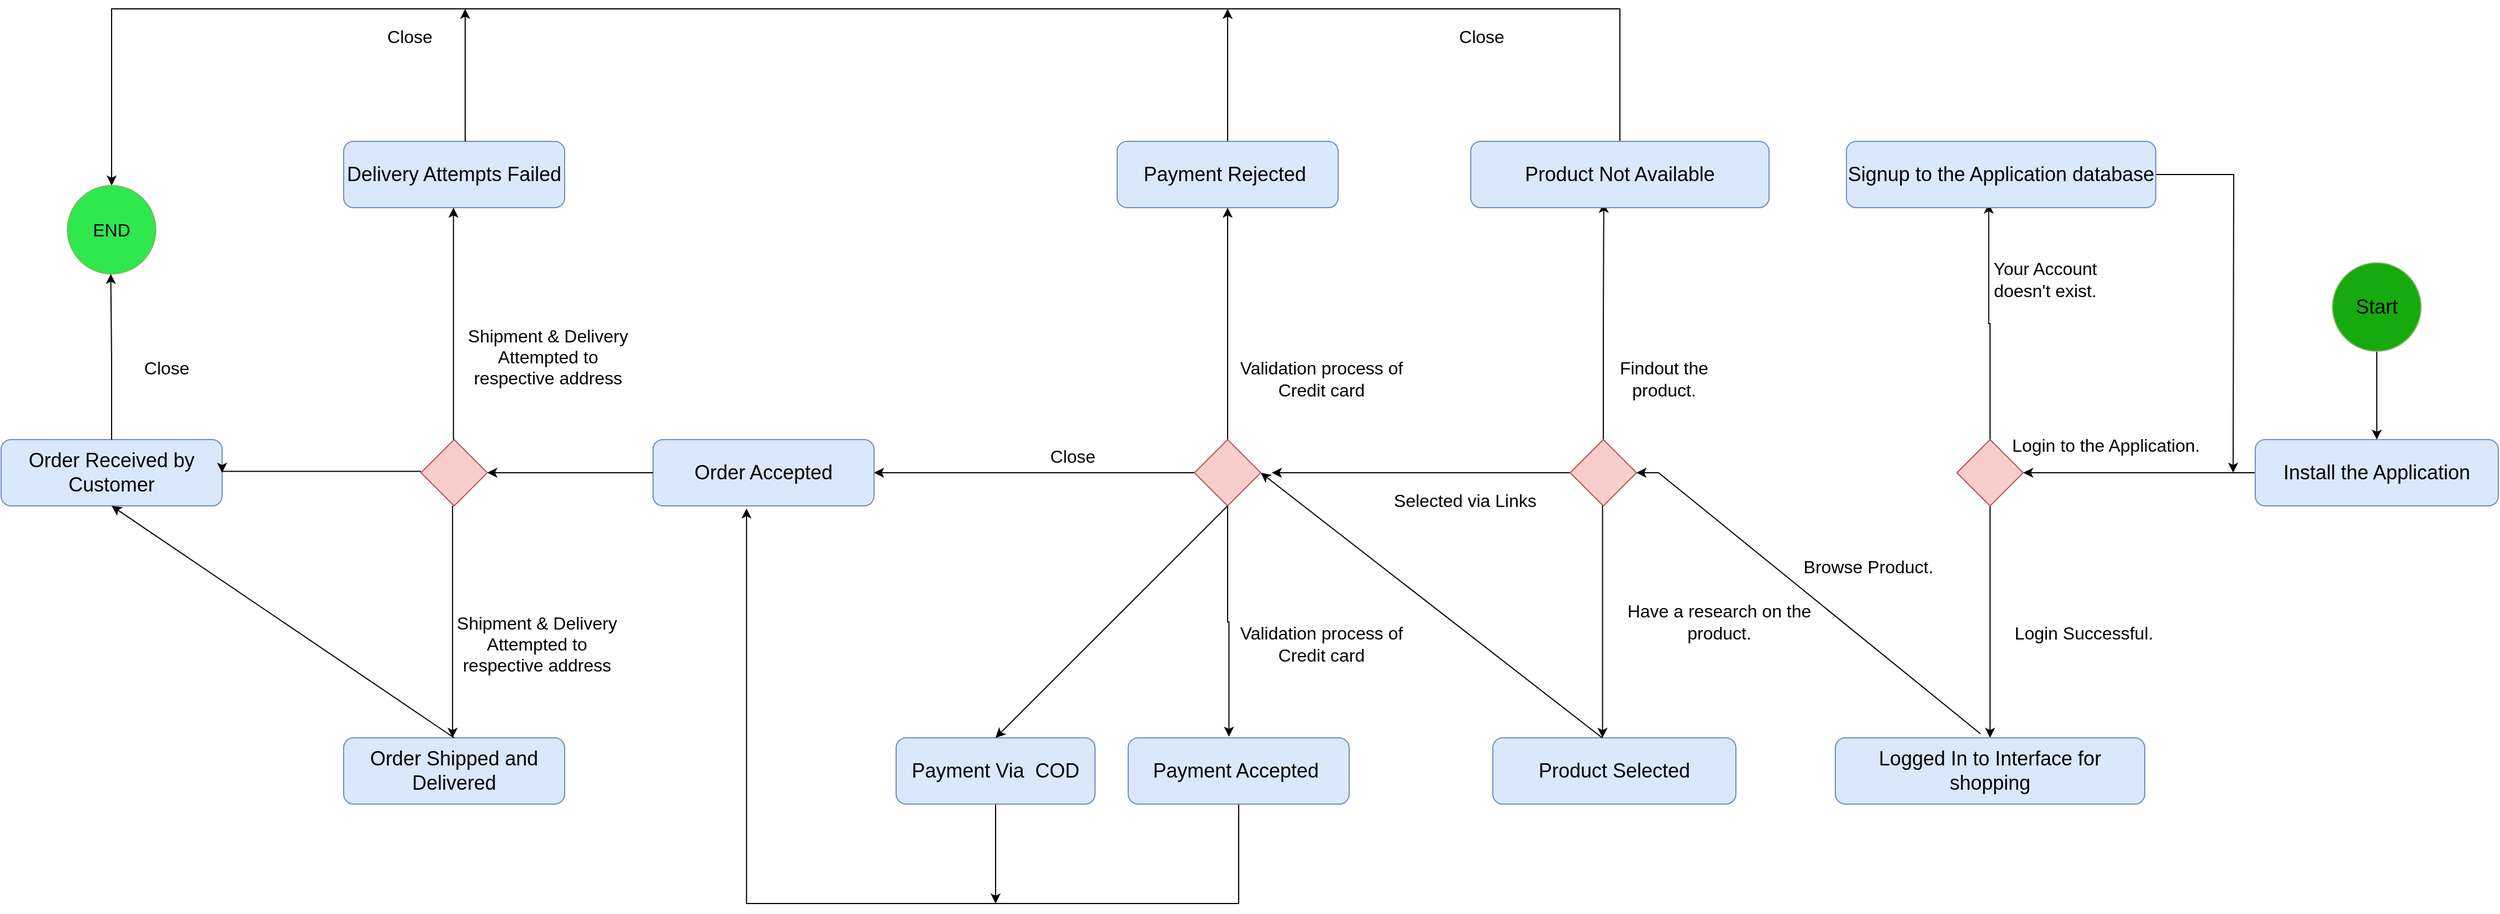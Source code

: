 <mxfile version="21.6.5" type="device">
  <diagram name="Page-1" id="KFWyNAkvFDyuqFReLJ0U">
    <mxGraphModel dx="3300" dy="776" grid="1" gridSize="10" guides="1" tooltips="1" connect="1" arrows="1" fold="1" page="1" pageScale="1" pageWidth="850" pageHeight="1100" math="0" shadow="0">
      <root>
        <mxCell id="0" />
        <mxCell id="1" parent="0" />
        <mxCell id="EikRMOJNgaciuxQQeeB3-3" style="edgeStyle=orthogonalEdgeStyle;rounded=0;orthogonalLoop=1;jettySize=auto;html=1;entryX=0.5;entryY=0;entryDx=0;entryDy=0;" parent="1" source="EikRMOJNgaciuxQQeeB3-1" target="EikRMOJNgaciuxQQeeB3-2" edge="1">
          <mxGeometry relative="1" as="geometry" />
        </mxCell>
        <mxCell id="EikRMOJNgaciuxQQeeB3-1" value="&lt;font style=&quot;font-size: 18px;&quot;&gt;Start&lt;/font&gt;" style="ellipse;whiteSpace=wrap;html=1;aspect=fixed;fillColor=#16aa0e;strokeColor=#82b366;" parent="1" vertex="1">
          <mxGeometry x="610" y="510" width="80" height="80" as="geometry" />
        </mxCell>
        <mxCell id="EikRMOJNgaciuxQQeeB3-8" style="edgeStyle=orthogonalEdgeStyle;rounded=0;orthogonalLoop=1;jettySize=auto;html=1;entryX=1;entryY=0.5;entryDx=0;entryDy=0;" parent="1" source="EikRMOJNgaciuxQQeeB3-2" target="EikRMOJNgaciuxQQeeB3-4" edge="1">
          <mxGeometry relative="1" as="geometry" />
        </mxCell>
        <mxCell id="EikRMOJNgaciuxQQeeB3-2" value="&lt;font style=&quot;font-size: 18px;&quot;&gt;Install the Application&lt;/font&gt;" style="rounded=1;whiteSpace=wrap;html=1;fillColor=#dae8fc;strokeColor=#6c8ebf;" parent="1" vertex="1">
          <mxGeometry x="540" y="670" width="220" height="60" as="geometry" />
        </mxCell>
        <mxCell id="EikRMOJNgaciuxQQeeB3-10" style="edgeStyle=orthogonalEdgeStyle;rounded=0;orthogonalLoop=1;jettySize=auto;html=1;" parent="1" source="EikRMOJNgaciuxQQeeB3-4" target="EikRMOJNgaciuxQQeeB3-9" edge="1">
          <mxGeometry relative="1" as="geometry" />
        </mxCell>
        <mxCell id="EikRMOJNgaciuxQQeeB3-14" style="edgeStyle=orthogonalEdgeStyle;rounded=0;orthogonalLoop=1;jettySize=auto;html=1;entryX=0.46;entryY=0.939;entryDx=0;entryDy=0;entryPerimeter=0;" parent="1" source="EikRMOJNgaciuxQQeeB3-4" target="EikRMOJNgaciuxQQeeB3-11" edge="1">
          <mxGeometry relative="1" as="geometry" />
        </mxCell>
        <mxCell id="EikRMOJNgaciuxQQeeB3-4" value="" style="rhombus;whiteSpace=wrap;html=1;fillColor=#f8cecc;strokeColor=#b85450;" parent="1" vertex="1">
          <mxGeometry x="270" y="670" width="60" height="60" as="geometry" />
        </mxCell>
        <mxCell id="EikRMOJNgaciuxQQeeB3-5" value="&lt;font style=&quot;font-size: 16px;&quot;&gt;Login to the Application.&lt;/font&gt;" style="text;html=1;strokeColor=none;fillColor=none;align=center;verticalAlign=middle;whiteSpace=wrap;rounded=0;" parent="1" vertex="1">
          <mxGeometry x="310" y="660" width="190" height="30" as="geometry" />
        </mxCell>
        <mxCell id="EikRMOJNgaciuxQQeeB3-9" value="&lt;font style=&quot;font-size: 18px;&quot;&gt;Logged In to Interface for shopping&lt;/font&gt;" style="rounded=1;whiteSpace=wrap;html=1;fillColor=#dae8fc;strokeColor=#6c8ebf;" parent="1" vertex="1">
          <mxGeometry x="160" y="940" width="280" height="60" as="geometry" />
        </mxCell>
        <mxCell id="EikRMOJNgaciuxQQeeB3-15" style="edgeStyle=orthogonalEdgeStyle;rounded=0;orthogonalLoop=1;jettySize=auto;html=1;" parent="1" source="EikRMOJNgaciuxQQeeB3-11" edge="1">
          <mxGeometry relative="1" as="geometry">
            <mxPoint x="520" y="700" as="targetPoint" />
          </mxGeometry>
        </mxCell>
        <mxCell id="EikRMOJNgaciuxQQeeB3-11" value="&lt;font style=&quot;font-size: 18px;&quot;&gt;Signup to the Application database&lt;/font&gt;" style="rounded=1;whiteSpace=wrap;html=1;fillColor=#dae8fc;strokeColor=#6c8ebf;" parent="1" vertex="1">
          <mxGeometry x="170" y="400" width="280" height="60" as="geometry" />
        </mxCell>
        <mxCell id="EikRMOJNgaciuxQQeeB3-12" value="&lt;font style=&quot;font-size: 16px;&quot;&gt;Login Successful.&lt;/font&gt;" style="text;html=1;strokeColor=none;fillColor=none;align=center;verticalAlign=middle;whiteSpace=wrap;rounded=0;" parent="1" vertex="1">
          <mxGeometry x="310" y="830" width="150" height="30" as="geometry" />
        </mxCell>
        <mxCell id="EikRMOJNgaciuxQQeeB3-16" value="&lt;font style=&quot;font-size: 16px;&quot;&gt;Your Account doesn&#39;t exist.&lt;/font&gt;" style="text;html=1;strokeColor=none;fillColor=none;align=center;verticalAlign=middle;whiteSpace=wrap;rounded=0;rotation=0;" parent="1" vertex="1">
          <mxGeometry x="275" y="510" width="150" height="30" as="geometry" />
        </mxCell>
        <mxCell id="EikRMOJNgaciuxQQeeB3-29" style="edgeStyle=orthogonalEdgeStyle;rounded=0;orthogonalLoop=1;jettySize=auto;html=1;entryX=0.446;entryY=0.928;entryDx=0;entryDy=0;entryPerimeter=0;" parent="1" source="EikRMOJNgaciuxQQeeB3-19" target="EikRMOJNgaciuxQQeeB3-28" edge="1">
          <mxGeometry relative="1" as="geometry" />
        </mxCell>
        <mxCell id="EikRMOJNgaciuxQQeeB3-38" style="edgeStyle=orthogonalEdgeStyle;rounded=0;orthogonalLoop=1;jettySize=auto;html=1;" parent="1" source="EikRMOJNgaciuxQQeeB3-19" edge="1">
          <mxGeometry relative="1" as="geometry">
            <mxPoint x="-350" y="700" as="targetPoint" />
          </mxGeometry>
        </mxCell>
        <mxCell id="EikRMOJNgaciuxQQeeB3-19" value="" style="rhombus;whiteSpace=wrap;html=1;fillColor=#f8cecc;strokeColor=#b85450;" parent="1" vertex="1">
          <mxGeometry x="-80" y="670" width="60" height="60" as="geometry" />
        </mxCell>
        <mxCell id="EikRMOJNgaciuxQQeeB3-23" value="" style="endArrow=classic;html=1;rounded=0;exitX=0.469;exitY=-0.061;exitDx=0;exitDy=0;exitPerimeter=0;entryX=1;entryY=0.5;entryDx=0;entryDy=0;" parent="1" source="EikRMOJNgaciuxQQeeB3-9" target="EikRMOJNgaciuxQQeeB3-19" edge="1">
          <mxGeometry width="50" height="50" relative="1" as="geometry">
            <mxPoint x="210" y="730" as="sourcePoint" />
            <mxPoint y="710" as="targetPoint" />
            <Array as="points">
              <mxPoint y="700" />
            </Array>
          </mxGeometry>
        </mxCell>
        <mxCell id="EikRMOJNgaciuxQQeeB3-25" value="&lt;font style=&quot;font-size: 16px;&quot;&gt;Browse Product.&lt;/font&gt;" style="text;html=1;strokeColor=none;fillColor=none;align=center;verticalAlign=middle;whiteSpace=wrap;rounded=0;" parent="1" vertex="1">
          <mxGeometry x="100" y="770" width="180" height="30" as="geometry" />
        </mxCell>
        <mxCell id="EikRMOJNgaciuxQQeeB3-26" value="&lt;font style=&quot;font-size: 18px;&quot;&gt;Product Selected&lt;/font&gt;" style="rounded=1;whiteSpace=wrap;html=1;fillColor=#dae8fc;strokeColor=#6c8ebf;" parent="1" vertex="1">
          <mxGeometry x="-150" y="940" width="220" height="60" as="geometry" />
        </mxCell>
        <mxCell id="EikRMOJNgaciuxQQeeB3-60" style="edgeStyle=orthogonalEdgeStyle;rounded=0;orthogonalLoop=1;jettySize=auto;html=1;entryX=0.5;entryY=0;entryDx=0;entryDy=0;" parent="1" source="EikRMOJNgaciuxQQeeB3-28" target="EikRMOJNgaciuxQQeeB3-30" edge="1">
          <mxGeometry relative="1" as="geometry">
            <Array as="points">
              <mxPoint x="-35" y="280" />
              <mxPoint x="-1400" y="280" />
            </Array>
          </mxGeometry>
        </mxCell>
        <mxCell id="EikRMOJNgaciuxQQeeB3-28" value="&lt;font style=&quot;font-size: 18px;&quot;&gt;Product Not Available&lt;/font&gt;" style="rounded=1;whiteSpace=wrap;html=1;fillColor=#dae8fc;strokeColor=#6c8ebf;" parent="1" vertex="1">
          <mxGeometry x="-170" y="400" width="270" height="60" as="geometry" />
        </mxCell>
        <mxCell id="EikRMOJNgaciuxQQeeB3-30" value="&lt;font style=&quot;font-size: 16px;&quot;&gt;END&lt;/font&gt;" style="ellipse;whiteSpace=wrap;html=1;aspect=fixed;fillColor=#2EE84D;strokeColor=#82b366;" parent="1" vertex="1">
          <mxGeometry x="-1440" y="440" width="80" height="80" as="geometry" />
        </mxCell>
        <mxCell id="EikRMOJNgaciuxQQeeB3-32" value="&lt;font style=&quot;font-size: 16px;&quot;&gt;Have a research on the product.&lt;/font&gt;" style="text;html=1;strokeColor=none;fillColor=none;align=center;verticalAlign=middle;whiteSpace=wrap;rounded=0;" parent="1" vertex="1">
          <mxGeometry x="-30" y="820" width="170" height="30" as="geometry" />
        </mxCell>
        <mxCell id="EikRMOJNgaciuxQQeeB3-33" value="&lt;font style=&quot;font-size: 16px;&quot;&gt;Findout the product.&lt;/font&gt;" style="text;html=1;strokeColor=none;fillColor=none;align=center;verticalAlign=middle;whiteSpace=wrap;rounded=0;" parent="1" vertex="1">
          <mxGeometry x="-60" y="600" width="130" height="30" as="geometry" />
        </mxCell>
        <mxCell id="EikRMOJNgaciuxQQeeB3-42" style="edgeStyle=orthogonalEdgeStyle;rounded=0;orthogonalLoop=1;jettySize=auto;html=1;entryX=0.456;entryY=-0.017;entryDx=0;entryDy=0;entryPerimeter=0;" parent="1" source="EikRMOJNgaciuxQQeeB3-34" target="EikRMOJNgaciuxQQeeB3-40" edge="1">
          <mxGeometry relative="1" as="geometry" />
        </mxCell>
        <mxCell id="EikRMOJNgaciuxQQeeB3-47" style="edgeStyle=orthogonalEdgeStyle;rounded=0;orthogonalLoop=1;jettySize=auto;html=1;entryX=0.5;entryY=1;entryDx=0;entryDy=0;" parent="1" source="EikRMOJNgaciuxQQeeB3-34" target="EikRMOJNgaciuxQQeeB3-45" edge="1">
          <mxGeometry relative="1" as="geometry" />
        </mxCell>
        <mxCell id="EikRMOJNgaciuxQQeeB3-53" style="edgeStyle=orthogonalEdgeStyle;rounded=0;orthogonalLoop=1;jettySize=auto;html=1;" parent="1" source="EikRMOJNgaciuxQQeeB3-34" target="EikRMOJNgaciuxQQeeB3-52" edge="1">
          <mxGeometry relative="1" as="geometry" />
        </mxCell>
        <mxCell id="EikRMOJNgaciuxQQeeB3-34" value="" style="rhombus;whiteSpace=wrap;html=1;fillColor=#f8cecc;strokeColor=#b85450;" parent="1" vertex="1">
          <mxGeometry x="-420" y="670" width="60" height="60" as="geometry" />
        </mxCell>
        <mxCell id="EikRMOJNgaciuxQQeeB3-35" value="" style="endArrow=classic;html=1;rounded=0;" parent="1" edge="1">
          <mxGeometry width="50" height="50" relative="1" as="geometry">
            <mxPoint x="-51" y="940" as="sourcePoint" />
            <mxPoint x="-360" y="700" as="targetPoint" />
          </mxGeometry>
        </mxCell>
        <mxCell id="EikRMOJNgaciuxQQeeB3-39" value="&lt;font style=&quot;font-size: 16px;&quot;&gt;Selected via Links&lt;/font&gt;" style="text;html=1;strokeColor=none;fillColor=none;align=center;verticalAlign=middle;whiteSpace=wrap;rounded=0;" parent="1" vertex="1">
          <mxGeometry x="-250" y="710" width="150" height="30" as="geometry" />
        </mxCell>
        <mxCell id="EikRMOJNgaciuxQQeeB3-57" style="edgeStyle=orthogonalEdgeStyle;rounded=0;orthogonalLoop=1;jettySize=auto;html=1;entryX=0.423;entryY=1.039;entryDx=0;entryDy=0;entryPerimeter=0;" parent="1" source="EikRMOJNgaciuxQQeeB3-40" target="EikRMOJNgaciuxQQeeB3-52" edge="1">
          <mxGeometry relative="1" as="geometry">
            <Array as="points">
              <mxPoint x="-380" y="1090" />
              <mxPoint x="-825" y="1090" />
            </Array>
          </mxGeometry>
        </mxCell>
        <mxCell id="EikRMOJNgaciuxQQeeB3-40" value="&lt;font style=&quot;font-size: 18px;&quot;&gt;Payment Accepted&amp;nbsp;&lt;/font&gt;" style="rounded=1;whiteSpace=wrap;html=1;fillColor=#dae8fc;strokeColor=#6c8ebf;" parent="1" vertex="1">
          <mxGeometry x="-480" y="940" width="200" height="60" as="geometry" />
        </mxCell>
        <mxCell id="EikRMOJNgaciuxQQeeB3-56" style="edgeStyle=orthogonalEdgeStyle;rounded=0;orthogonalLoop=1;jettySize=auto;html=1;" parent="1" source="EikRMOJNgaciuxQQeeB3-41" edge="1">
          <mxGeometry relative="1" as="geometry">
            <mxPoint x="-600" y="1090" as="targetPoint" />
          </mxGeometry>
        </mxCell>
        <mxCell id="EikRMOJNgaciuxQQeeB3-41" value="&lt;font style=&quot;font-size: 18px;&quot;&gt;Payment Via&amp;nbsp; COD&lt;/font&gt;" style="rounded=1;whiteSpace=wrap;html=1;fillColor=#dae8fc;strokeColor=#6c8ebf;" parent="1" vertex="1">
          <mxGeometry x="-690" y="940" width="180" height="60" as="geometry" />
        </mxCell>
        <mxCell id="EikRMOJNgaciuxQQeeB3-43" value="" style="endArrow=classic;html=1;rounded=0;entryX=0.5;entryY=0;entryDx=0;entryDy=0;exitX=0.5;exitY=1;exitDx=0;exitDy=0;" parent="1" source="EikRMOJNgaciuxQQeeB3-34" target="EikRMOJNgaciuxQQeeB3-41" edge="1">
          <mxGeometry width="50" height="50" relative="1" as="geometry">
            <mxPoint x="-690" y="810" as="sourcePoint" />
            <mxPoint x="-640" y="760" as="targetPoint" />
          </mxGeometry>
        </mxCell>
        <mxCell id="EikRMOJNgaciuxQQeeB3-50" style="edgeStyle=orthogonalEdgeStyle;rounded=0;orthogonalLoop=1;jettySize=auto;html=1;" parent="1" source="EikRMOJNgaciuxQQeeB3-45" edge="1">
          <mxGeometry relative="1" as="geometry">
            <mxPoint x="-390" y="280" as="targetPoint" />
          </mxGeometry>
        </mxCell>
        <mxCell id="EikRMOJNgaciuxQQeeB3-45" value="&lt;font style=&quot;font-size: 18px;&quot;&gt;Payment Rejected&amp;nbsp;&lt;/font&gt;" style="rounded=1;whiteSpace=wrap;html=1;fillColor=#dae8fc;strokeColor=#6c8ebf;" parent="1" vertex="1">
          <mxGeometry x="-490" y="400" width="200" height="60" as="geometry" />
        </mxCell>
        <mxCell id="EikRMOJNgaciuxQQeeB3-46" value="&lt;font style=&quot;font-size: 16px;&quot;&gt;Validation process of Credit card&lt;/font&gt;" style="text;html=1;strokeColor=none;fillColor=none;align=center;verticalAlign=middle;whiteSpace=wrap;rounded=0;" parent="1" vertex="1">
          <mxGeometry x="-390" y="840" width="170" height="30" as="geometry" />
        </mxCell>
        <mxCell id="EikRMOJNgaciuxQQeeB3-48" value="&lt;font style=&quot;font-size: 16px;&quot;&gt;Validation process of Credit card&lt;/font&gt;" style="text;html=1;strokeColor=none;fillColor=none;align=center;verticalAlign=middle;whiteSpace=wrap;rounded=0;" parent="1" vertex="1">
          <mxGeometry x="-390" y="600" width="170" height="30" as="geometry" />
        </mxCell>
        <mxCell id="EikRMOJNgaciuxQQeeB3-52" value="&lt;font style=&quot;font-size: 18px;&quot;&gt;Order Accepted&lt;/font&gt;" style="rounded=1;whiteSpace=wrap;html=1;fillColor=#dae8fc;strokeColor=#6c8ebf;" parent="1" vertex="1">
          <mxGeometry x="-910" y="670" width="200" height="60" as="geometry" />
        </mxCell>
        <mxCell id="EikRMOJNgaciuxQQeeB3-62" value="&lt;font style=&quot;font-size: 16px;&quot;&gt;Close&lt;/font&gt;" style="text;html=1;strokeColor=none;fillColor=none;align=center;verticalAlign=middle;whiteSpace=wrap;rounded=0;" parent="1" vertex="1">
          <mxGeometry x="-190" y="290" width="60" height="30" as="geometry" />
        </mxCell>
        <mxCell id="EikRMOJNgaciuxQQeeB3-64" value="&lt;font style=&quot;font-size: 16px;&quot;&gt;Close&lt;/font&gt;" style="text;html=1;strokeColor=none;fillColor=none;align=center;verticalAlign=middle;whiteSpace=wrap;rounded=0;" parent="1" vertex="1">
          <mxGeometry x="-560" y="670" width="60" height="30" as="geometry" />
        </mxCell>
        <mxCell id="EikRMOJNgaciuxQQeeB3-65" value="&lt;font style=&quot;font-size: 16px;&quot;&gt;Close&lt;/font&gt;" style="text;html=1;strokeColor=none;fillColor=none;align=center;verticalAlign=middle;whiteSpace=wrap;rounded=0;" parent="1" vertex="1">
          <mxGeometry x="-1160" y="290" width="60" height="30" as="geometry" />
        </mxCell>
        <mxCell id="3m7_CEJqgTwXBxodvtwi-9" value="" style="rhombus;whiteSpace=wrap;html=1;fillColor=#f8cecc;strokeColor=#b85450;" vertex="1" parent="1">
          <mxGeometry x="-1120" y="670" width="60" height="60" as="geometry" />
        </mxCell>
        <mxCell id="3m7_CEJqgTwXBxodvtwi-12" style="edgeStyle=orthogonalEdgeStyle;rounded=0;orthogonalLoop=1;jettySize=auto;html=1;" edge="1" parent="1">
          <mxGeometry relative="1" as="geometry">
            <mxPoint x="-910" y="700" as="sourcePoint" />
            <mxPoint x="-1060" y="700" as="targetPoint" />
            <Array as="points">
              <mxPoint x="-980" y="700" />
              <mxPoint x="-980" y="700" />
            </Array>
          </mxGeometry>
        </mxCell>
        <mxCell id="3m7_CEJqgTwXBxodvtwi-13" value="&lt;font style=&quot;font-size: 18px;&quot;&gt;Order Shipped and Delivered&lt;/font&gt;" style="rounded=1;whiteSpace=wrap;html=1;fillColor=#dae8fc;strokeColor=#6c8ebf;" vertex="1" parent="1">
          <mxGeometry x="-1190" y="940" width="200" height="60" as="geometry" />
        </mxCell>
        <mxCell id="3m7_CEJqgTwXBxodvtwi-15" value="&lt;font style=&quot;font-size: 18px;&quot;&gt;Delivery Attempts Failed&lt;/font&gt;" style="rounded=1;whiteSpace=wrap;html=1;fillColor=#dae8fc;strokeColor=#6c8ebf;" vertex="1" parent="1">
          <mxGeometry x="-1190" y="400" width="200" height="60" as="geometry" />
        </mxCell>
        <mxCell id="3m7_CEJqgTwXBxodvtwi-16" style="edgeStyle=orthogonalEdgeStyle;rounded=0;orthogonalLoop=1;jettySize=auto;html=1;entryX=0.5;entryY=1;entryDx=0;entryDy=0;" edge="1" parent="1">
          <mxGeometry relative="1" as="geometry">
            <mxPoint x="-1090.62" y="670" as="sourcePoint" />
            <mxPoint x="-1090.62" y="460" as="targetPoint" />
          </mxGeometry>
        </mxCell>
        <mxCell id="3m7_CEJqgTwXBxodvtwi-20" value="&lt;font style=&quot;font-size: 18px;&quot;&gt;Order Received by Customer&lt;/font&gt;" style="rounded=1;whiteSpace=wrap;html=1;fillColor=#dae8fc;strokeColor=#6c8ebf;" vertex="1" parent="1">
          <mxGeometry x="-1500" y="670" width="200" height="60" as="geometry" />
        </mxCell>
        <mxCell id="3m7_CEJqgTwXBxodvtwi-21" style="edgeStyle=orthogonalEdgeStyle;rounded=0;orthogonalLoop=1;jettySize=auto;html=1;entryX=1;entryY=0.5;entryDx=0;entryDy=0;" edge="1" parent="1" target="3m7_CEJqgTwXBxodvtwi-20">
          <mxGeometry relative="1" as="geometry">
            <mxPoint x="-1120" y="698.75" as="sourcePoint" />
            <mxPoint x="-1270" y="698.75" as="targetPoint" />
            <Array as="points">
              <mxPoint x="-1300" y="699" />
            </Array>
          </mxGeometry>
        </mxCell>
        <mxCell id="3m7_CEJqgTwXBxodvtwi-22" value="&lt;font style=&quot;font-size: 16px;&quot;&gt;Shipment &amp;amp; Delivery Attempted to respective address&lt;/font&gt;" style="text;html=1;strokeColor=none;fillColor=none;align=center;verticalAlign=middle;whiteSpace=wrap;rounded=0;" vertex="1" parent="1">
          <mxGeometry x="-1080" y="580" width="150" height="30" as="geometry" />
        </mxCell>
        <mxCell id="3m7_CEJqgTwXBxodvtwi-23" value="&lt;font style=&quot;font-size: 16px;&quot;&gt;Shipment &amp;amp;&amp;nbsp;Delivery Attempted to respective address&lt;/font&gt;" style="text;html=1;strokeColor=none;fillColor=none;align=center;verticalAlign=middle;whiteSpace=wrap;rounded=0;" vertex="1" parent="1">
          <mxGeometry x="-1090" y="840" width="150" height="30" as="geometry" />
        </mxCell>
        <mxCell id="3m7_CEJqgTwXBxodvtwi-24" value="&lt;font style=&quot;font-size: 16px;&quot;&gt;Close&lt;/font&gt;" style="text;html=1;strokeColor=none;fillColor=none;align=center;verticalAlign=middle;whiteSpace=wrap;rounded=0;" vertex="1" parent="1">
          <mxGeometry x="-1380" y="590" width="60" height="30" as="geometry" />
        </mxCell>
        <mxCell id="3m7_CEJqgTwXBxodvtwi-25" style="edgeStyle=orthogonalEdgeStyle;rounded=0;orthogonalLoop=1;jettySize=auto;html=1;" edge="1" parent="1">
          <mxGeometry relative="1" as="geometry">
            <mxPoint x="-1080" y="280" as="targetPoint" />
            <mxPoint x="-1080" y="400" as="sourcePoint" />
          </mxGeometry>
        </mxCell>
        <mxCell id="3m7_CEJqgTwXBxodvtwi-26" style="edgeStyle=orthogonalEdgeStyle;rounded=0;orthogonalLoop=1;jettySize=auto;html=1;exitX=0.5;exitY=0;exitDx=0;exitDy=0;" edge="1" parent="1" source="3m7_CEJqgTwXBxodvtwi-20">
          <mxGeometry relative="1" as="geometry">
            <mxPoint x="-1400.77" y="520" as="targetPoint" />
            <mxPoint x="-1400.77" y="640" as="sourcePoint" />
          </mxGeometry>
        </mxCell>
        <mxCell id="3m7_CEJqgTwXBxodvtwi-27" value="" style="endArrow=classic;html=1;rounded=0;entryX=0.5;entryY=0;entryDx=0;entryDy=0;exitX=0.5;exitY=0;exitDx=0;exitDy=0;" edge="1" parent="1" source="3m7_CEJqgTwXBxodvtwi-13">
          <mxGeometry width="50" height="50" relative="1" as="geometry">
            <mxPoint x="-1330" y="840" as="sourcePoint" />
            <mxPoint x="-1400" y="730" as="targetPoint" />
          </mxGeometry>
        </mxCell>
        <mxCell id="3m7_CEJqgTwXBxodvtwi-28" style="edgeStyle=orthogonalEdgeStyle;rounded=0;orthogonalLoop=1;jettySize=auto;html=1;" edge="1" parent="1">
          <mxGeometry relative="1" as="geometry">
            <mxPoint x="-50.71" y="730" as="sourcePoint" />
            <mxPoint x="-50.71" y="940" as="targetPoint" />
          </mxGeometry>
        </mxCell>
        <mxCell id="3m7_CEJqgTwXBxodvtwi-29" style="edgeStyle=orthogonalEdgeStyle;rounded=0;orthogonalLoop=1;jettySize=auto;html=1;" edge="1" parent="1">
          <mxGeometry relative="1" as="geometry">
            <mxPoint x="-1091.43" y="730" as="sourcePoint" />
            <mxPoint x="-1091.43" y="940" as="targetPoint" />
          </mxGeometry>
        </mxCell>
      </root>
    </mxGraphModel>
  </diagram>
</mxfile>
